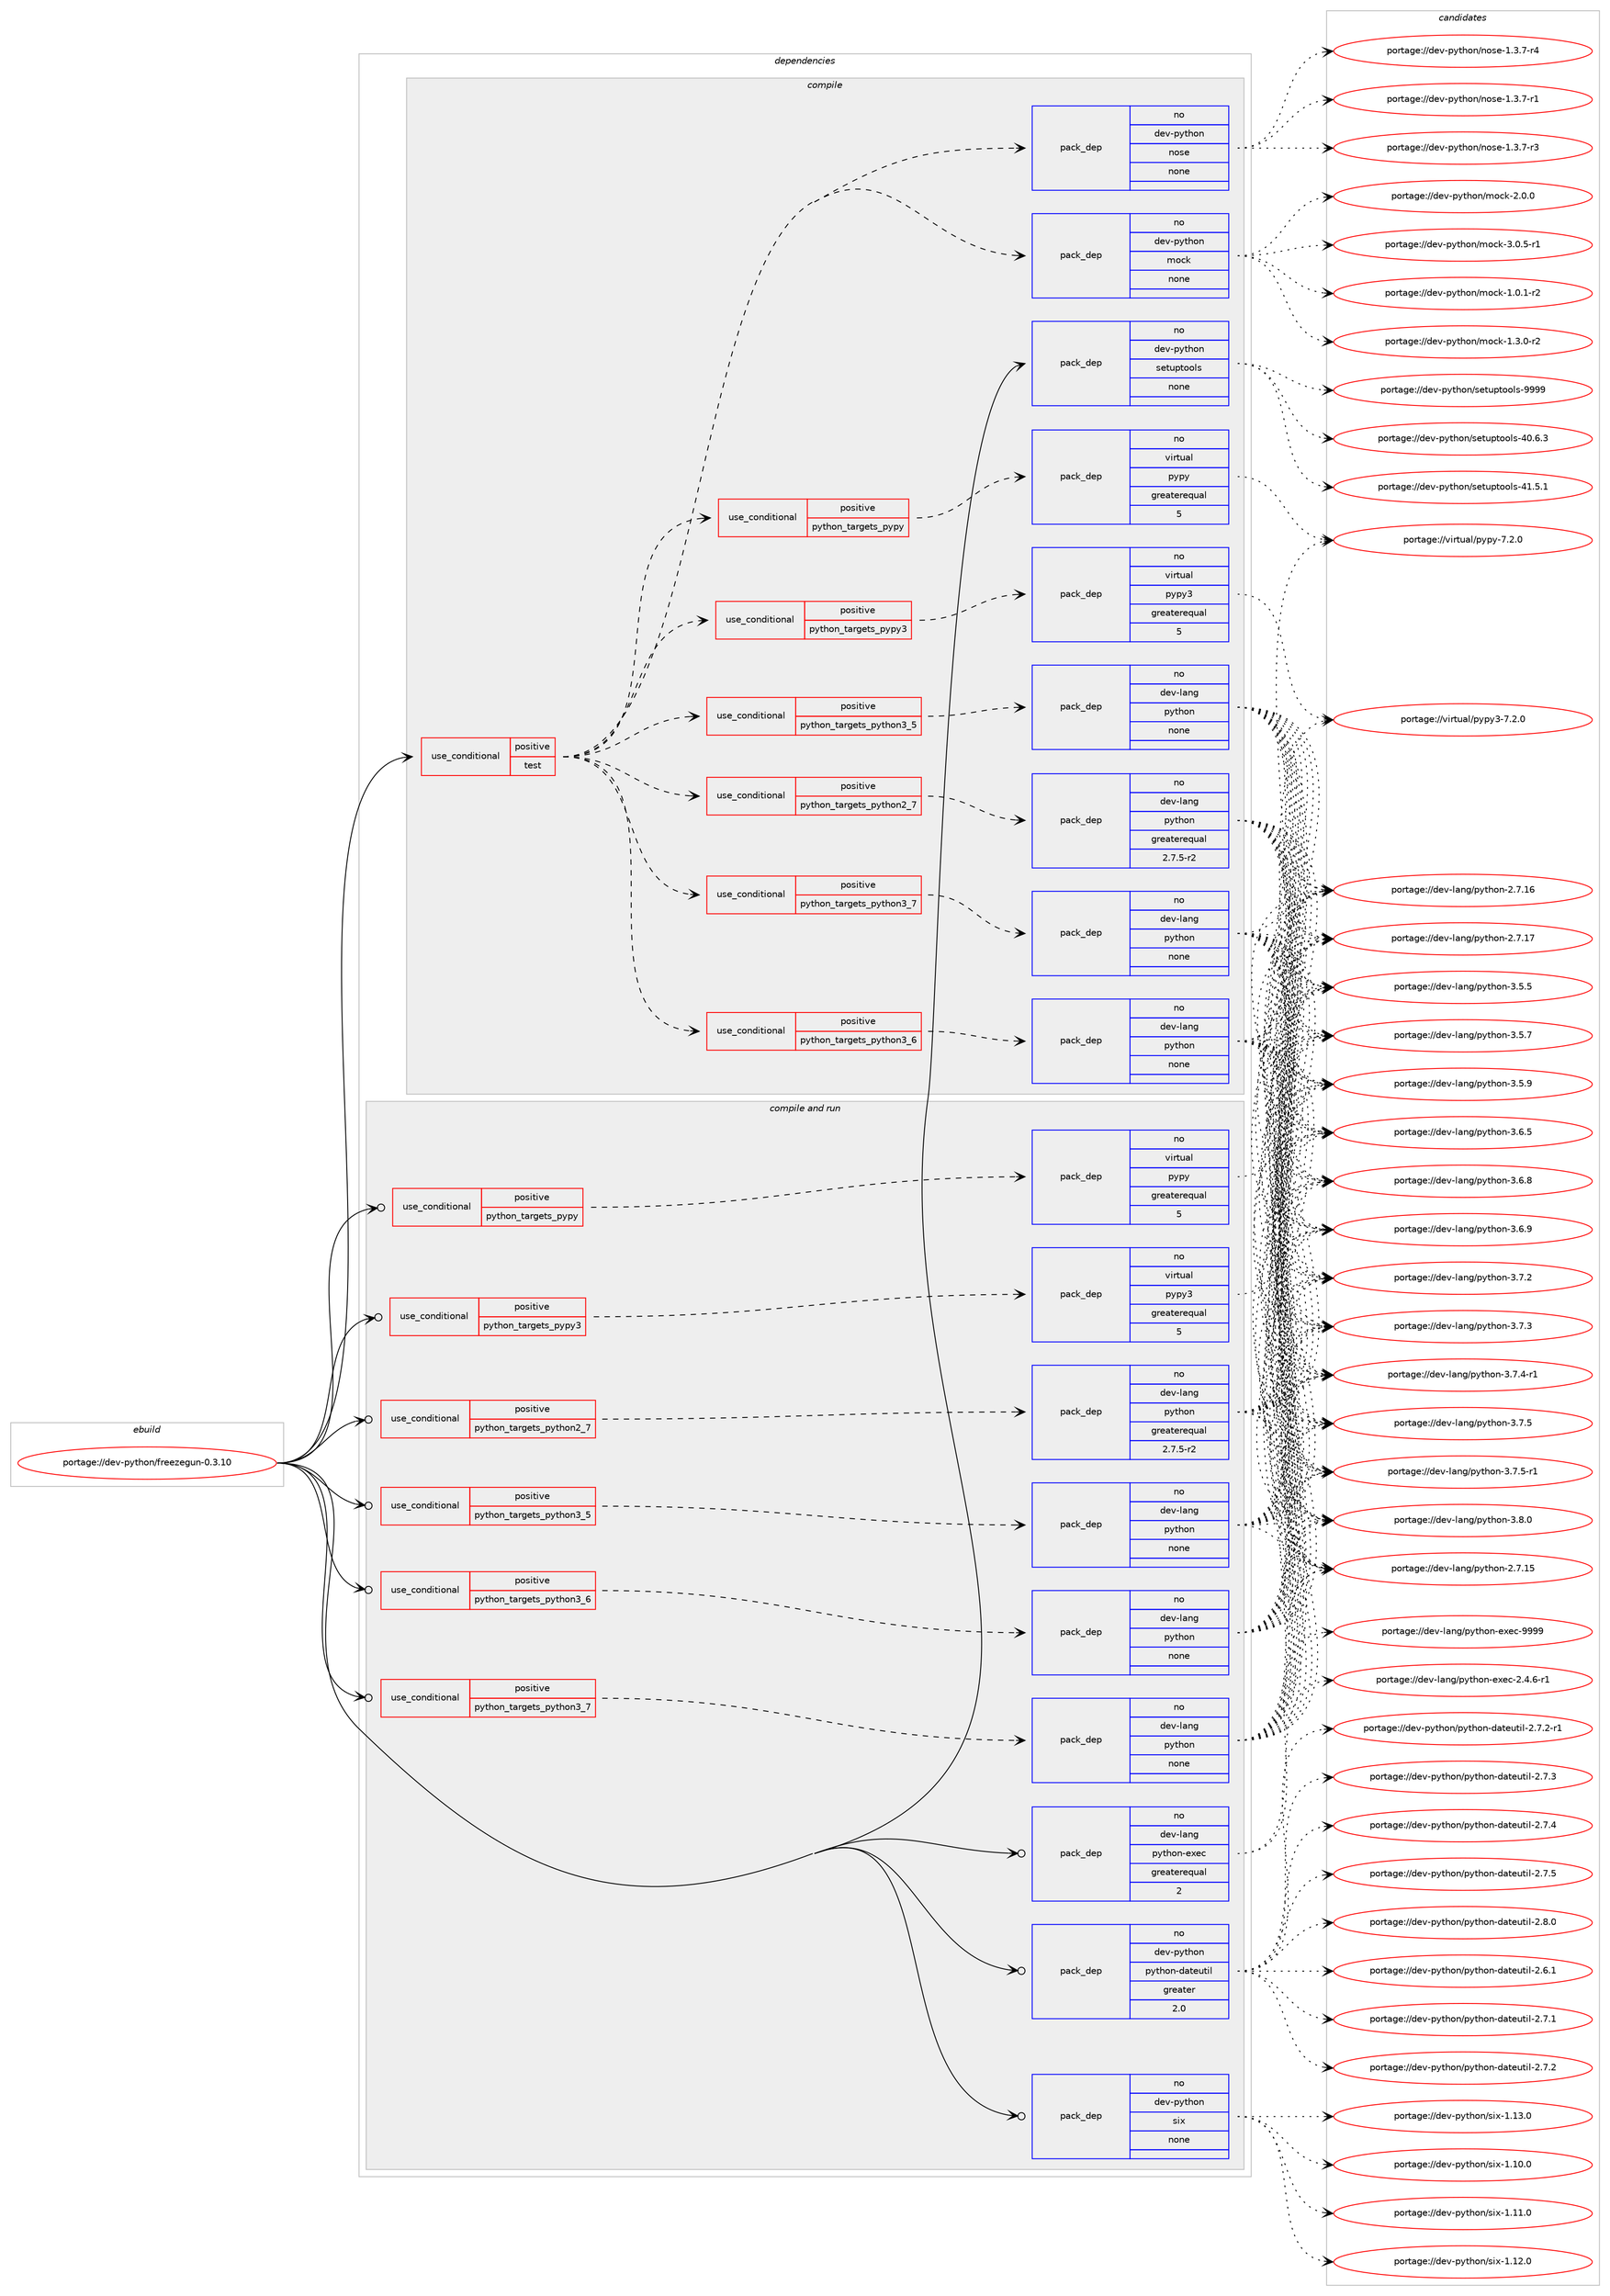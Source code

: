 digraph prolog {

# *************
# Graph options
# *************

newrank=true;
concentrate=true;
compound=true;
graph [rankdir=LR,fontname=Helvetica,fontsize=10,ranksep=1.5];#, ranksep=2.5, nodesep=0.2];
edge  [arrowhead=vee];
node  [fontname=Helvetica,fontsize=10];

# **********
# The ebuild
# **********

subgraph cluster_leftcol {
color=gray;
rank=same;
label=<<i>ebuild</i>>;
id [label="portage://dev-python/freezegun-0.3.10", color=red, width=4, href="../dev-python/freezegun-0.3.10.svg"];
}

# ****************
# The dependencies
# ****************

subgraph cluster_midcol {
color=gray;
label=<<i>dependencies</i>>;
subgraph cluster_compile {
fillcolor="#eeeeee";
style=filled;
label=<<i>compile</i>>;
subgraph cond28973 {
dependency140592 [label=<<TABLE BORDER="0" CELLBORDER="1" CELLSPACING="0" CELLPADDING="4"><TR><TD ROWSPAN="3" CELLPADDING="10">use_conditional</TD></TR><TR><TD>positive</TD></TR><TR><TD>test</TD></TR></TABLE>>, shape=none, color=red];
subgraph cond28974 {
dependency140593 [label=<<TABLE BORDER="0" CELLBORDER="1" CELLSPACING="0" CELLPADDING="4"><TR><TD ROWSPAN="3" CELLPADDING="10">use_conditional</TD></TR><TR><TD>positive</TD></TR><TR><TD>python_targets_pypy</TD></TR></TABLE>>, shape=none, color=red];
subgraph pack108301 {
dependency140594 [label=<<TABLE BORDER="0" CELLBORDER="1" CELLSPACING="0" CELLPADDING="4" WIDTH="220"><TR><TD ROWSPAN="6" CELLPADDING="30">pack_dep</TD></TR><TR><TD WIDTH="110">no</TD></TR><TR><TD>virtual</TD></TR><TR><TD>pypy</TD></TR><TR><TD>greaterequal</TD></TR><TR><TD>5</TD></TR></TABLE>>, shape=none, color=blue];
}
dependency140593:e -> dependency140594:w [weight=20,style="dashed",arrowhead="vee"];
}
dependency140592:e -> dependency140593:w [weight=20,style="dashed",arrowhead="vee"];
subgraph cond28975 {
dependency140595 [label=<<TABLE BORDER="0" CELLBORDER="1" CELLSPACING="0" CELLPADDING="4"><TR><TD ROWSPAN="3" CELLPADDING="10">use_conditional</TD></TR><TR><TD>positive</TD></TR><TR><TD>python_targets_pypy3</TD></TR></TABLE>>, shape=none, color=red];
subgraph pack108302 {
dependency140596 [label=<<TABLE BORDER="0" CELLBORDER="1" CELLSPACING="0" CELLPADDING="4" WIDTH="220"><TR><TD ROWSPAN="6" CELLPADDING="30">pack_dep</TD></TR><TR><TD WIDTH="110">no</TD></TR><TR><TD>virtual</TD></TR><TR><TD>pypy3</TD></TR><TR><TD>greaterequal</TD></TR><TR><TD>5</TD></TR></TABLE>>, shape=none, color=blue];
}
dependency140595:e -> dependency140596:w [weight=20,style="dashed",arrowhead="vee"];
}
dependency140592:e -> dependency140595:w [weight=20,style="dashed",arrowhead="vee"];
subgraph cond28976 {
dependency140597 [label=<<TABLE BORDER="0" CELLBORDER="1" CELLSPACING="0" CELLPADDING="4"><TR><TD ROWSPAN="3" CELLPADDING="10">use_conditional</TD></TR><TR><TD>positive</TD></TR><TR><TD>python_targets_python2_7</TD></TR></TABLE>>, shape=none, color=red];
subgraph pack108303 {
dependency140598 [label=<<TABLE BORDER="0" CELLBORDER="1" CELLSPACING="0" CELLPADDING="4" WIDTH="220"><TR><TD ROWSPAN="6" CELLPADDING="30">pack_dep</TD></TR><TR><TD WIDTH="110">no</TD></TR><TR><TD>dev-lang</TD></TR><TR><TD>python</TD></TR><TR><TD>greaterequal</TD></TR><TR><TD>2.7.5-r2</TD></TR></TABLE>>, shape=none, color=blue];
}
dependency140597:e -> dependency140598:w [weight=20,style="dashed",arrowhead="vee"];
}
dependency140592:e -> dependency140597:w [weight=20,style="dashed",arrowhead="vee"];
subgraph cond28977 {
dependency140599 [label=<<TABLE BORDER="0" CELLBORDER="1" CELLSPACING="0" CELLPADDING="4"><TR><TD ROWSPAN="3" CELLPADDING="10">use_conditional</TD></TR><TR><TD>positive</TD></TR><TR><TD>python_targets_python3_5</TD></TR></TABLE>>, shape=none, color=red];
subgraph pack108304 {
dependency140600 [label=<<TABLE BORDER="0" CELLBORDER="1" CELLSPACING="0" CELLPADDING="4" WIDTH="220"><TR><TD ROWSPAN="6" CELLPADDING="30">pack_dep</TD></TR><TR><TD WIDTH="110">no</TD></TR><TR><TD>dev-lang</TD></TR><TR><TD>python</TD></TR><TR><TD>none</TD></TR><TR><TD></TD></TR></TABLE>>, shape=none, color=blue];
}
dependency140599:e -> dependency140600:w [weight=20,style="dashed",arrowhead="vee"];
}
dependency140592:e -> dependency140599:w [weight=20,style="dashed",arrowhead="vee"];
subgraph cond28978 {
dependency140601 [label=<<TABLE BORDER="0" CELLBORDER="1" CELLSPACING="0" CELLPADDING="4"><TR><TD ROWSPAN="3" CELLPADDING="10">use_conditional</TD></TR><TR><TD>positive</TD></TR><TR><TD>python_targets_python3_6</TD></TR></TABLE>>, shape=none, color=red];
subgraph pack108305 {
dependency140602 [label=<<TABLE BORDER="0" CELLBORDER="1" CELLSPACING="0" CELLPADDING="4" WIDTH="220"><TR><TD ROWSPAN="6" CELLPADDING="30">pack_dep</TD></TR><TR><TD WIDTH="110">no</TD></TR><TR><TD>dev-lang</TD></TR><TR><TD>python</TD></TR><TR><TD>none</TD></TR><TR><TD></TD></TR></TABLE>>, shape=none, color=blue];
}
dependency140601:e -> dependency140602:w [weight=20,style="dashed",arrowhead="vee"];
}
dependency140592:e -> dependency140601:w [weight=20,style="dashed",arrowhead="vee"];
subgraph cond28979 {
dependency140603 [label=<<TABLE BORDER="0" CELLBORDER="1" CELLSPACING="0" CELLPADDING="4"><TR><TD ROWSPAN="3" CELLPADDING="10">use_conditional</TD></TR><TR><TD>positive</TD></TR><TR><TD>python_targets_python3_7</TD></TR></TABLE>>, shape=none, color=red];
subgraph pack108306 {
dependency140604 [label=<<TABLE BORDER="0" CELLBORDER="1" CELLSPACING="0" CELLPADDING="4" WIDTH="220"><TR><TD ROWSPAN="6" CELLPADDING="30">pack_dep</TD></TR><TR><TD WIDTH="110">no</TD></TR><TR><TD>dev-lang</TD></TR><TR><TD>python</TD></TR><TR><TD>none</TD></TR><TR><TD></TD></TR></TABLE>>, shape=none, color=blue];
}
dependency140603:e -> dependency140604:w [weight=20,style="dashed",arrowhead="vee"];
}
dependency140592:e -> dependency140603:w [weight=20,style="dashed",arrowhead="vee"];
subgraph pack108307 {
dependency140605 [label=<<TABLE BORDER="0" CELLBORDER="1" CELLSPACING="0" CELLPADDING="4" WIDTH="220"><TR><TD ROWSPAN="6" CELLPADDING="30">pack_dep</TD></TR><TR><TD WIDTH="110">no</TD></TR><TR><TD>dev-python</TD></TR><TR><TD>mock</TD></TR><TR><TD>none</TD></TR><TR><TD></TD></TR></TABLE>>, shape=none, color=blue];
}
dependency140592:e -> dependency140605:w [weight=20,style="dashed",arrowhead="vee"];
subgraph pack108308 {
dependency140606 [label=<<TABLE BORDER="0" CELLBORDER="1" CELLSPACING="0" CELLPADDING="4" WIDTH="220"><TR><TD ROWSPAN="6" CELLPADDING="30">pack_dep</TD></TR><TR><TD WIDTH="110">no</TD></TR><TR><TD>dev-python</TD></TR><TR><TD>nose</TD></TR><TR><TD>none</TD></TR><TR><TD></TD></TR></TABLE>>, shape=none, color=blue];
}
dependency140592:e -> dependency140606:w [weight=20,style="dashed",arrowhead="vee"];
}
id:e -> dependency140592:w [weight=20,style="solid",arrowhead="vee"];
subgraph pack108309 {
dependency140607 [label=<<TABLE BORDER="0" CELLBORDER="1" CELLSPACING="0" CELLPADDING="4" WIDTH="220"><TR><TD ROWSPAN="6" CELLPADDING="30">pack_dep</TD></TR><TR><TD WIDTH="110">no</TD></TR><TR><TD>dev-python</TD></TR><TR><TD>setuptools</TD></TR><TR><TD>none</TD></TR><TR><TD></TD></TR></TABLE>>, shape=none, color=blue];
}
id:e -> dependency140607:w [weight=20,style="solid",arrowhead="vee"];
}
subgraph cluster_compileandrun {
fillcolor="#eeeeee";
style=filled;
label=<<i>compile and run</i>>;
subgraph cond28980 {
dependency140608 [label=<<TABLE BORDER="0" CELLBORDER="1" CELLSPACING="0" CELLPADDING="4"><TR><TD ROWSPAN="3" CELLPADDING="10">use_conditional</TD></TR><TR><TD>positive</TD></TR><TR><TD>python_targets_pypy</TD></TR></TABLE>>, shape=none, color=red];
subgraph pack108310 {
dependency140609 [label=<<TABLE BORDER="0" CELLBORDER="1" CELLSPACING="0" CELLPADDING="4" WIDTH="220"><TR><TD ROWSPAN="6" CELLPADDING="30">pack_dep</TD></TR><TR><TD WIDTH="110">no</TD></TR><TR><TD>virtual</TD></TR><TR><TD>pypy</TD></TR><TR><TD>greaterequal</TD></TR><TR><TD>5</TD></TR></TABLE>>, shape=none, color=blue];
}
dependency140608:e -> dependency140609:w [weight=20,style="dashed",arrowhead="vee"];
}
id:e -> dependency140608:w [weight=20,style="solid",arrowhead="odotvee"];
subgraph cond28981 {
dependency140610 [label=<<TABLE BORDER="0" CELLBORDER="1" CELLSPACING="0" CELLPADDING="4"><TR><TD ROWSPAN="3" CELLPADDING="10">use_conditional</TD></TR><TR><TD>positive</TD></TR><TR><TD>python_targets_pypy3</TD></TR></TABLE>>, shape=none, color=red];
subgraph pack108311 {
dependency140611 [label=<<TABLE BORDER="0" CELLBORDER="1" CELLSPACING="0" CELLPADDING="4" WIDTH="220"><TR><TD ROWSPAN="6" CELLPADDING="30">pack_dep</TD></TR><TR><TD WIDTH="110">no</TD></TR><TR><TD>virtual</TD></TR><TR><TD>pypy3</TD></TR><TR><TD>greaterequal</TD></TR><TR><TD>5</TD></TR></TABLE>>, shape=none, color=blue];
}
dependency140610:e -> dependency140611:w [weight=20,style="dashed",arrowhead="vee"];
}
id:e -> dependency140610:w [weight=20,style="solid",arrowhead="odotvee"];
subgraph cond28982 {
dependency140612 [label=<<TABLE BORDER="0" CELLBORDER="1" CELLSPACING="0" CELLPADDING="4"><TR><TD ROWSPAN="3" CELLPADDING="10">use_conditional</TD></TR><TR><TD>positive</TD></TR><TR><TD>python_targets_python2_7</TD></TR></TABLE>>, shape=none, color=red];
subgraph pack108312 {
dependency140613 [label=<<TABLE BORDER="0" CELLBORDER="1" CELLSPACING="0" CELLPADDING="4" WIDTH="220"><TR><TD ROWSPAN="6" CELLPADDING="30">pack_dep</TD></TR><TR><TD WIDTH="110">no</TD></TR><TR><TD>dev-lang</TD></TR><TR><TD>python</TD></TR><TR><TD>greaterequal</TD></TR><TR><TD>2.7.5-r2</TD></TR></TABLE>>, shape=none, color=blue];
}
dependency140612:e -> dependency140613:w [weight=20,style="dashed",arrowhead="vee"];
}
id:e -> dependency140612:w [weight=20,style="solid",arrowhead="odotvee"];
subgraph cond28983 {
dependency140614 [label=<<TABLE BORDER="0" CELLBORDER="1" CELLSPACING="0" CELLPADDING="4"><TR><TD ROWSPAN="3" CELLPADDING="10">use_conditional</TD></TR><TR><TD>positive</TD></TR><TR><TD>python_targets_python3_5</TD></TR></TABLE>>, shape=none, color=red];
subgraph pack108313 {
dependency140615 [label=<<TABLE BORDER="0" CELLBORDER="1" CELLSPACING="0" CELLPADDING="4" WIDTH="220"><TR><TD ROWSPAN="6" CELLPADDING="30">pack_dep</TD></TR><TR><TD WIDTH="110">no</TD></TR><TR><TD>dev-lang</TD></TR><TR><TD>python</TD></TR><TR><TD>none</TD></TR><TR><TD></TD></TR></TABLE>>, shape=none, color=blue];
}
dependency140614:e -> dependency140615:w [weight=20,style="dashed",arrowhead="vee"];
}
id:e -> dependency140614:w [weight=20,style="solid",arrowhead="odotvee"];
subgraph cond28984 {
dependency140616 [label=<<TABLE BORDER="0" CELLBORDER="1" CELLSPACING="0" CELLPADDING="4"><TR><TD ROWSPAN="3" CELLPADDING="10">use_conditional</TD></TR><TR><TD>positive</TD></TR><TR><TD>python_targets_python3_6</TD></TR></TABLE>>, shape=none, color=red];
subgraph pack108314 {
dependency140617 [label=<<TABLE BORDER="0" CELLBORDER="1" CELLSPACING="0" CELLPADDING="4" WIDTH="220"><TR><TD ROWSPAN="6" CELLPADDING="30">pack_dep</TD></TR><TR><TD WIDTH="110">no</TD></TR><TR><TD>dev-lang</TD></TR><TR><TD>python</TD></TR><TR><TD>none</TD></TR><TR><TD></TD></TR></TABLE>>, shape=none, color=blue];
}
dependency140616:e -> dependency140617:w [weight=20,style="dashed",arrowhead="vee"];
}
id:e -> dependency140616:w [weight=20,style="solid",arrowhead="odotvee"];
subgraph cond28985 {
dependency140618 [label=<<TABLE BORDER="0" CELLBORDER="1" CELLSPACING="0" CELLPADDING="4"><TR><TD ROWSPAN="3" CELLPADDING="10">use_conditional</TD></TR><TR><TD>positive</TD></TR><TR><TD>python_targets_python3_7</TD></TR></TABLE>>, shape=none, color=red];
subgraph pack108315 {
dependency140619 [label=<<TABLE BORDER="0" CELLBORDER="1" CELLSPACING="0" CELLPADDING="4" WIDTH="220"><TR><TD ROWSPAN="6" CELLPADDING="30">pack_dep</TD></TR><TR><TD WIDTH="110">no</TD></TR><TR><TD>dev-lang</TD></TR><TR><TD>python</TD></TR><TR><TD>none</TD></TR><TR><TD></TD></TR></TABLE>>, shape=none, color=blue];
}
dependency140618:e -> dependency140619:w [weight=20,style="dashed",arrowhead="vee"];
}
id:e -> dependency140618:w [weight=20,style="solid",arrowhead="odotvee"];
subgraph pack108316 {
dependency140620 [label=<<TABLE BORDER="0" CELLBORDER="1" CELLSPACING="0" CELLPADDING="4" WIDTH="220"><TR><TD ROWSPAN="6" CELLPADDING="30">pack_dep</TD></TR><TR><TD WIDTH="110">no</TD></TR><TR><TD>dev-lang</TD></TR><TR><TD>python-exec</TD></TR><TR><TD>greaterequal</TD></TR><TR><TD>2</TD></TR></TABLE>>, shape=none, color=blue];
}
id:e -> dependency140620:w [weight=20,style="solid",arrowhead="odotvee"];
subgraph pack108317 {
dependency140621 [label=<<TABLE BORDER="0" CELLBORDER="1" CELLSPACING="0" CELLPADDING="4" WIDTH="220"><TR><TD ROWSPAN="6" CELLPADDING="30">pack_dep</TD></TR><TR><TD WIDTH="110">no</TD></TR><TR><TD>dev-python</TD></TR><TR><TD>python-dateutil</TD></TR><TR><TD>greater</TD></TR><TR><TD>2.0</TD></TR></TABLE>>, shape=none, color=blue];
}
id:e -> dependency140621:w [weight=20,style="solid",arrowhead="odotvee"];
subgraph pack108318 {
dependency140622 [label=<<TABLE BORDER="0" CELLBORDER="1" CELLSPACING="0" CELLPADDING="4" WIDTH="220"><TR><TD ROWSPAN="6" CELLPADDING="30">pack_dep</TD></TR><TR><TD WIDTH="110">no</TD></TR><TR><TD>dev-python</TD></TR><TR><TD>six</TD></TR><TR><TD>none</TD></TR><TR><TD></TD></TR></TABLE>>, shape=none, color=blue];
}
id:e -> dependency140622:w [weight=20,style="solid",arrowhead="odotvee"];
}
subgraph cluster_run {
fillcolor="#eeeeee";
style=filled;
label=<<i>run</i>>;
}
}

# **************
# The candidates
# **************

subgraph cluster_choices {
rank=same;
color=gray;
label=<<i>candidates</i>>;

subgraph choice108301 {
color=black;
nodesep=1;
choiceportage1181051141161179710847112121112121455546504648 [label="portage://virtual/pypy-7.2.0", color=red, width=4,href="../virtual/pypy-7.2.0.svg"];
dependency140594:e -> choiceportage1181051141161179710847112121112121455546504648:w [style=dotted,weight="100"];
}
subgraph choice108302 {
color=black;
nodesep=1;
choiceportage118105114116117971084711212111212151455546504648 [label="portage://virtual/pypy3-7.2.0", color=red, width=4,href="../virtual/pypy3-7.2.0.svg"];
dependency140596:e -> choiceportage118105114116117971084711212111212151455546504648:w [style=dotted,weight="100"];
}
subgraph choice108303 {
color=black;
nodesep=1;
choiceportage10010111845108971101034711212111610411111045504655464953 [label="portage://dev-lang/python-2.7.15", color=red, width=4,href="../dev-lang/python-2.7.15.svg"];
choiceportage10010111845108971101034711212111610411111045504655464954 [label="portage://dev-lang/python-2.7.16", color=red, width=4,href="../dev-lang/python-2.7.16.svg"];
choiceportage10010111845108971101034711212111610411111045504655464955 [label="portage://dev-lang/python-2.7.17", color=red, width=4,href="../dev-lang/python-2.7.17.svg"];
choiceportage100101118451089711010347112121116104111110455146534653 [label="portage://dev-lang/python-3.5.5", color=red, width=4,href="../dev-lang/python-3.5.5.svg"];
choiceportage100101118451089711010347112121116104111110455146534655 [label="portage://dev-lang/python-3.5.7", color=red, width=4,href="../dev-lang/python-3.5.7.svg"];
choiceportage100101118451089711010347112121116104111110455146534657 [label="portage://dev-lang/python-3.5.9", color=red, width=4,href="../dev-lang/python-3.5.9.svg"];
choiceportage100101118451089711010347112121116104111110455146544653 [label="portage://dev-lang/python-3.6.5", color=red, width=4,href="../dev-lang/python-3.6.5.svg"];
choiceportage100101118451089711010347112121116104111110455146544656 [label="portage://dev-lang/python-3.6.8", color=red, width=4,href="../dev-lang/python-3.6.8.svg"];
choiceportage100101118451089711010347112121116104111110455146544657 [label="portage://dev-lang/python-3.6.9", color=red, width=4,href="../dev-lang/python-3.6.9.svg"];
choiceportage100101118451089711010347112121116104111110455146554650 [label="portage://dev-lang/python-3.7.2", color=red, width=4,href="../dev-lang/python-3.7.2.svg"];
choiceportage100101118451089711010347112121116104111110455146554651 [label="portage://dev-lang/python-3.7.3", color=red, width=4,href="../dev-lang/python-3.7.3.svg"];
choiceportage1001011184510897110103471121211161041111104551465546524511449 [label="portage://dev-lang/python-3.7.4-r1", color=red, width=4,href="../dev-lang/python-3.7.4-r1.svg"];
choiceportage100101118451089711010347112121116104111110455146554653 [label="portage://dev-lang/python-3.7.5", color=red, width=4,href="../dev-lang/python-3.7.5.svg"];
choiceportage1001011184510897110103471121211161041111104551465546534511449 [label="portage://dev-lang/python-3.7.5-r1", color=red, width=4,href="../dev-lang/python-3.7.5-r1.svg"];
choiceportage100101118451089711010347112121116104111110455146564648 [label="portage://dev-lang/python-3.8.0", color=red, width=4,href="../dev-lang/python-3.8.0.svg"];
dependency140598:e -> choiceportage10010111845108971101034711212111610411111045504655464953:w [style=dotted,weight="100"];
dependency140598:e -> choiceportage10010111845108971101034711212111610411111045504655464954:w [style=dotted,weight="100"];
dependency140598:e -> choiceportage10010111845108971101034711212111610411111045504655464955:w [style=dotted,weight="100"];
dependency140598:e -> choiceportage100101118451089711010347112121116104111110455146534653:w [style=dotted,weight="100"];
dependency140598:e -> choiceportage100101118451089711010347112121116104111110455146534655:w [style=dotted,weight="100"];
dependency140598:e -> choiceportage100101118451089711010347112121116104111110455146534657:w [style=dotted,weight="100"];
dependency140598:e -> choiceportage100101118451089711010347112121116104111110455146544653:w [style=dotted,weight="100"];
dependency140598:e -> choiceportage100101118451089711010347112121116104111110455146544656:w [style=dotted,weight="100"];
dependency140598:e -> choiceportage100101118451089711010347112121116104111110455146544657:w [style=dotted,weight="100"];
dependency140598:e -> choiceportage100101118451089711010347112121116104111110455146554650:w [style=dotted,weight="100"];
dependency140598:e -> choiceportage100101118451089711010347112121116104111110455146554651:w [style=dotted,weight="100"];
dependency140598:e -> choiceportage1001011184510897110103471121211161041111104551465546524511449:w [style=dotted,weight="100"];
dependency140598:e -> choiceportage100101118451089711010347112121116104111110455146554653:w [style=dotted,weight="100"];
dependency140598:e -> choiceportage1001011184510897110103471121211161041111104551465546534511449:w [style=dotted,weight="100"];
dependency140598:e -> choiceportage100101118451089711010347112121116104111110455146564648:w [style=dotted,weight="100"];
}
subgraph choice108304 {
color=black;
nodesep=1;
choiceportage10010111845108971101034711212111610411111045504655464953 [label="portage://dev-lang/python-2.7.15", color=red, width=4,href="../dev-lang/python-2.7.15.svg"];
choiceportage10010111845108971101034711212111610411111045504655464954 [label="portage://dev-lang/python-2.7.16", color=red, width=4,href="../dev-lang/python-2.7.16.svg"];
choiceportage10010111845108971101034711212111610411111045504655464955 [label="portage://dev-lang/python-2.7.17", color=red, width=4,href="../dev-lang/python-2.7.17.svg"];
choiceportage100101118451089711010347112121116104111110455146534653 [label="portage://dev-lang/python-3.5.5", color=red, width=4,href="../dev-lang/python-3.5.5.svg"];
choiceportage100101118451089711010347112121116104111110455146534655 [label="portage://dev-lang/python-3.5.7", color=red, width=4,href="../dev-lang/python-3.5.7.svg"];
choiceportage100101118451089711010347112121116104111110455146534657 [label="portage://dev-lang/python-3.5.9", color=red, width=4,href="../dev-lang/python-3.5.9.svg"];
choiceportage100101118451089711010347112121116104111110455146544653 [label="portage://dev-lang/python-3.6.5", color=red, width=4,href="../dev-lang/python-3.6.5.svg"];
choiceportage100101118451089711010347112121116104111110455146544656 [label="portage://dev-lang/python-3.6.8", color=red, width=4,href="../dev-lang/python-3.6.8.svg"];
choiceportage100101118451089711010347112121116104111110455146544657 [label="portage://dev-lang/python-3.6.9", color=red, width=4,href="../dev-lang/python-3.6.9.svg"];
choiceportage100101118451089711010347112121116104111110455146554650 [label="portage://dev-lang/python-3.7.2", color=red, width=4,href="../dev-lang/python-3.7.2.svg"];
choiceportage100101118451089711010347112121116104111110455146554651 [label="portage://dev-lang/python-3.7.3", color=red, width=4,href="../dev-lang/python-3.7.3.svg"];
choiceportage1001011184510897110103471121211161041111104551465546524511449 [label="portage://dev-lang/python-3.7.4-r1", color=red, width=4,href="../dev-lang/python-3.7.4-r1.svg"];
choiceportage100101118451089711010347112121116104111110455146554653 [label="portage://dev-lang/python-3.7.5", color=red, width=4,href="../dev-lang/python-3.7.5.svg"];
choiceportage1001011184510897110103471121211161041111104551465546534511449 [label="portage://dev-lang/python-3.7.5-r1", color=red, width=4,href="../dev-lang/python-3.7.5-r1.svg"];
choiceportage100101118451089711010347112121116104111110455146564648 [label="portage://dev-lang/python-3.8.0", color=red, width=4,href="../dev-lang/python-3.8.0.svg"];
dependency140600:e -> choiceportage10010111845108971101034711212111610411111045504655464953:w [style=dotted,weight="100"];
dependency140600:e -> choiceportage10010111845108971101034711212111610411111045504655464954:w [style=dotted,weight="100"];
dependency140600:e -> choiceportage10010111845108971101034711212111610411111045504655464955:w [style=dotted,weight="100"];
dependency140600:e -> choiceportage100101118451089711010347112121116104111110455146534653:w [style=dotted,weight="100"];
dependency140600:e -> choiceportage100101118451089711010347112121116104111110455146534655:w [style=dotted,weight="100"];
dependency140600:e -> choiceportage100101118451089711010347112121116104111110455146534657:w [style=dotted,weight="100"];
dependency140600:e -> choiceportage100101118451089711010347112121116104111110455146544653:w [style=dotted,weight="100"];
dependency140600:e -> choiceportage100101118451089711010347112121116104111110455146544656:w [style=dotted,weight="100"];
dependency140600:e -> choiceportage100101118451089711010347112121116104111110455146544657:w [style=dotted,weight="100"];
dependency140600:e -> choiceportage100101118451089711010347112121116104111110455146554650:w [style=dotted,weight="100"];
dependency140600:e -> choiceportage100101118451089711010347112121116104111110455146554651:w [style=dotted,weight="100"];
dependency140600:e -> choiceportage1001011184510897110103471121211161041111104551465546524511449:w [style=dotted,weight="100"];
dependency140600:e -> choiceportage100101118451089711010347112121116104111110455146554653:w [style=dotted,weight="100"];
dependency140600:e -> choiceportage1001011184510897110103471121211161041111104551465546534511449:w [style=dotted,weight="100"];
dependency140600:e -> choiceportage100101118451089711010347112121116104111110455146564648:w [style=dotted,weight="100"];
}
subgraph choice108305 {
color=black;
nodesep=1;
choiceportage10010111845108971101034711212111610411111045504655464953 [label="portage://dev-lang/python-2.7.15", color=red, width=4,href="../dev-lang/python-2.7.15.svg"];
choiceportage10010111845108971101034711212111610411111045504655464954 [label="portage://dev-lang/python-2.7.16", color=red, width=4,href="../dev-lang/python-2.7.16.svg"];
choiceportage10010111845108971101034711212111610411111045504655464955 [label="portage://dev-lang/python-2.7.17", color=red, width=4,href="../dev-lang/python-2.7.17.svg"];
choiceportage100101118451089711010347112121116104111110455146534653 [label="portage://dev-lang/python-3.5.5", color=red, width=4,href="../dev-lang/python-3.5.5.svg"];
choiceportage100101118451089711010347112121116104111110455146534655 [label="portage://dev-lang/python-3.5.7", color=red, width=4,href="../dev-lang/python-3.5.7.svg"];
choiceportage100101118451089711010347112121116104111110455146534657 [label="portage://dev-lang/python-3.5.9", color=red, width=4,href="../dev-lang/python-3.5.9.svg"];
choiceportage100101118451089711010347112121116104111110455146544653 [label="portage://dev-lang/python-3.6.5", color=red, width=4,href="../dev-lang/python-3.6.5.svg"];
choiceportage100101118451089711010347112121116104111110455146544656 [label="portage://dev-lang/python-3.6.8", color=red, width=4,href="../dev-lang/python-3.6.8.svg"];
choiceportage100101118451089711010347112121116104111110455146544657 [label="portage://dev-lang/python-3.6.9", color=red, width=4,href="../dev-lang/python-3.6.9.svg"];
choiceportage100101118451089711010347112121116104111110455146554650 [label="portage://dev-lang/python-3.7.2", color=red, width=4,href="../dev-lang/python-3.7.2.svg"];
choiceportage100101118451089711010347112121116104111110455146554651 [label="portage://dev-lang/python-3.7.3", color=red, width=4,href="../dev-lang/python-3.7.3.svg"];
choiceportage1001011184510897110103471121211161041111104551465546524511449 [label="portage://dev-lang/python-3.7.4-r1", color=red, width=4,href="../dev-lang/python-3.7.4-r1.svg"];
choiceportage100101118451089711010347112121116104111110455146554653 [label="portage://dev-lang/python-3.7.5", color=red, width=4,href="../dev-lang/python-3.7.5.svg"];
choiceportage1001011184510897110103471121211161041111104551465546534511449 [label="portage://dev-lang/python-3.7.5-r1", color=red, width=4,href="../dev-lang/python-3.7.5-r1.svg"];
choiceportage100101118451089711010347112121116104111110455146564648 [label="portage://dev-lang/python-3.8.0", color=red, width=4,href="../dev-lang/python-3.8.0.svg"];
dependency140602:e -> choiceportage10010111845108971101034711212111610411111045504655464953:w [style=dotted,weight="100"];
dependency140602:e -> choiceportage10010111845108971101034711212111610411111045504655464954:w [style=dotted,weight="100"];
dependency140602:e -> choiceportage10010111845108971101034711212111610411111045504655464955:w [style=dotted,weight="100"];
dependency140602:e -> choiceportage100101118451089711010347112121116104111110455146534653:w [style=dotted,weight="100"];
dependency140602:e -> choiceportage100101118451089711010347112121116104111110455146534655:w [style=dotted,weight="100"];
dependency140602:e -> choiceportage100101118451089711010347112121116104111110455146534657:w [style=dotted,weight="100"];
dependency140602:e -> choiceportage100101118451089711010347112121116104111110455146544653:w [style=dotted,weight="100"];
dependency140602:e -> choiceportage100101118451089711010347112121116104111110455146544656:w [style=dotted,weight="100"];
dependency140602:e -> choiceportage100101118451089711010347112121116104111110455146544657:w [style=dotted,weight="100"];
dependency140602:e -> choiceportage100101118451089711010347112121116104111110455146554650:w [style=dotted,weight="100"];
dependency140602:e -> choiceportage100101118451089711010347112121116104111110455146554651:w [style=dotted,weight="100"];
dependency140602:e -> choiceportage1001011184510897110103471121211161041111104551465546524511449:w [style=dotted,weight="100"];
dependency140602:e -> choiceportage100101118451089711010347112121116104111110455146554653:w [style=dotted,weight="100"];
dependency140602:e -> choiceportage1001011184510897110103471121211161041111104551465546534511449:w [style=dotted,weight="100"];
dependency140602:e -> choiceportage100101118451089711010347112121116104111110455146564648:w [style=dotted,weight="100"];
}
subgraph choice108306 {
color=black;
nodesep=1;
choiceportage10010111845108971101034711212111610411111045504655464953 [label="portage://dev-lang/python-2.7.15", color=red, width=4,href="../dev-lang/python-2.7.15.svg"];
choiceportage10010111845108971101034711212111610411111045504655464954 [label="portage://dev-lang/python-2.7.16", color=red, width=4,href="../dev-lang/python-2.7.16.svg"];
choiceportage10010111845108971101034711212111610411111045504655464955 [label="portage://dev-lang/python-2.7.17", color=red, width=4,href="../dev-lang/python-2.7.17.svg"];
choiceportage100101118451089711010347112121116104111110455146534653 [label="portage://dev-lang/python-3.5.5", color=red, width=4,href="../dev-lang/python-3.5.5.svg"];
choiceportage100101118451089711010347112121116104111110455146534655 [label="portage://dev-lang/python-3.5.7", color=red, width=4,href="../dev-lang/python-3.5.7.svg"];
choiceportage100101118451089711010347112121116104111110455146534657 [label="portage://dev-lang/python-3.5.9", color=red, width=4,href="../dev-lang/python-3.5.9.svg"];
choiceportage100101118451089711010347112121116104111110455146544653 [label="portage://dev-lang/python-3.6.5", color=red, width=4,href="../dev-lang/python-3.6.5.svg"];
choiceportage100101118451089711010347112121116104111110455146544656 [label="portage://dev-lang/python-3.6.8", color=red, width=4,href="../dev-lang/python-3.6.8.svg"];
choiceportage100101118451089711010347112121116104111110455146544657 [label="portage://dev-lang/python-3.6.9", color=red, width=4,href="../dev-lang/python-3.6.9.svg"];
choiceportage100101118451089711010347112121116104111110455146554650 [label="portage://dev-lang/python-3.7.2", color=red, width=4,href="../dev-lang/python-3.7.2.svg"];
choiceportage100101118451089711010347112121116104111110455146554651 [label="portage://dev-lang/python-3.7.3", color=red, width=4,href="../dev-lang/python-3.7.3.svg"];
choiceportage1001011184510897110103471121211161041111104551465546524511449 [label="portage://dev-lang/python-3.7.4-r1", color=red, width=4,href="../dev-lang/python-3.7.4-r1.svg"];
choiceportage100101118451089711010347112121116104111110455146554653 [label="portage://dev-lang/python-3.7.5", color=red, width=4,href="../dev-lang/python-3.7.5.svg"];
choiceportage1001011184510897110103471121211161041111104551465546534511449 [label="portage://dev-lang/python-3.7.5-r1", color=red, width=4,href="../dev-lang/python-3.7.5-r1.svg"];
choiceportage100101118451089711010347112121116104111110455146564648 [label="portage://dev-lang/python-3.8.0", color=red, width=4,href="../dev-lang/python-3.8.0.svg"];
dependency140604:e -> choiceportage10010111845108971101034711212111610411111045504655464953:w [style=dotted,weight="100"];
dependency140604:e -> choiceportage10010111845108971101034711212111610411111045504655464954:w [style=dotted,weight="100"];
dependency140604:e -> choiceportage10010111845108971101034711212111610411111045504655464955:w [style=dotted,weight="100"];
dependency140604:e -> choiceportage100101118451089711010347112121116104111110455146534653:w [style=dotted,weight="100"];
dependency140604:e -> choiceportage100101118451089711010347112121116104111110455146534655:w [style=dotted,weight="100"];
dependency140604:e -> choiceportage100101118451089711010347112121116104111110455146534657:w [style=dotted,weight="100"];
dependency140604:e -> choiceportage100101118451089711010347112121116104111110455146544653:w [style=dotted,weight="100"];
dependency140604:e -> choiceportage100101118451089711010347112121116104111110455146544656:w [style=dotted,weight="100"];
dependency140604:e -> choiceportage100101118451089711010347112121116104111110455146544657:w [style=dotted,weight="100"];
dependency140604:e -> choiceportage100101118451089711010347112121116104111110455146554650:w [style=dotted,weight="100"];
dependency140604:e -> choiceportage100101118451089711010347112121116104111110455146554651:w [style=dotted,weight="100"];
dependency140604:e -> choiceportage1001011184510897110103471121211161041111104551465546524511449:w [style=dotted,weight="100"];
dependency140604:e -> choiceportage100101118451089711010347112121116104111110455146554653:w [style=dotted,weight="100"];
dependency140604:e -> choiceportage1001011184510897110103471121211161041111104551465546534511449:w [style=dotted,weight="100"];
dependency140604:e -> choiceportage100101118451089711010347112121116104111110455146564648:w [style=dotted,weight="100"];
}
subgraph choice108307 {
color=black;
nodesep=1;
choiceportage1001011184511212111610411111047109111991074549464846494511450 [label="portage://dev-python/mock-1.0.1-r2", color=red, width=4,href="../dev-python/mock-1.0.1-r2.svg"];
choiceportage1001011184511212111610411111047109111991074549465146484511450 [label="portage://dev-python/mock-1.3.0-r2", color=red, width=4,href="../dev-python/mock-1.3.0-r2.svg"];
choiceportage100101118451121211161041111104710911199107455046484648 [label="portage://dev-python/mock-2.0.0", color=red, width=4,href="../dev-python/mock-2.0.0.svg"];
choiceportage1001011184511212111610411111047109111991074551464846534511449 [label="portage://dev-python/mock-3.0.5-r1", color=red, width=4,href="../dev-python/mock-3.0.5-r1.svg"];
dependency140605:e -> choiceportage1001011184511212111610411111047109111991074549464846494511450:w [style=dotted,weight="100"];
dependency140605:e -> choiceportage1001011184511212111610411111047109111991074549465146484511450:w [style=dotted,weight="100"];
dependency140605:e -> choiceportage100101118451121211161041111104710911199107455046484648:w [style=dotted,weight="100"];
dependency140605:e -> choiceportage1001011184511212111610411111047109111991074551464846534511449:w [style=dotted,weight="100"];
}
subgraph choice108308 {
color=black;
nodesep=1;
choiceportage10010111845112121116104111110471101111151014549465146554511449 [label="portage://dev-python/nose-1.3.7-r1", color=red, width=4,href="../dev-python/nose-1.3.7-r1.svg"];
choiceportage10010111845112121116104111110471101111151014549465146554511451 [label="portage://dev-python/nose-1.3.7-r3", color=red, width=4,href="../dev-python/nose-1.3.7-r3.svg"];
choiceportage10010111845112121116104111110471101111151014549465146554511452 [label="portage://dev-python/nose-1.3.7-r4", color=red, width=4,href="../dev-python/nose-1.3.7-r4.svg"];
dependency140606:e -> choiceportage10010111845112121116104111110471101111151014549465146554511449:w [style=dotted,weight="100"];
dependency140606:e -> choiceportage10010111845112121116104111110471101111151014549465146554511451:w [style=dotted,weight="100"];
dependency140606:e -> choiceportage10010111845112121116104111110471101111151014549465146554511452:w [style=dotted,weight="100"];
}
subgraph choice108309 {
color=black;
nodesep=1;
choiceportage100101118451121211161041111104711510111611711211611111110811545524846544651 [label="portage://dev-python/setuptools-40.6.3", color=red, width=4,href="../dev-python/setuptools-40.6.3.svg"];
choiceportage100101118451121211161041111104711510111611711211611111110811545524946534649 [label="portage://dev-python/setuptools-41.5.1", color=red, width=4,href="../dev-python/setuptools-41.5.1.svg"];
choiceportage10010111845112121116104111110471151011161171121161111111081154557575757 [label="portage://dev-python/setuptools-9999", color=red, width=4,href="../dev-python/setuptools-9999.svg"];
dependency140607:e -> choiceportage100101118451121211161041111104711510111611711211611111110811545524846544651:w [style=dotted,weight="100"];
dependency140607:e -> choiceportage100101118451121211161041111104711510111611711211611111110811545524946534649:w [style=dotted,weight="100"];
dependency140607:e -> choiceportage10010111845112121116104111110471151011161171121161111111081154557575757:w [style=dotted,weight="100"];
}
subgraph choice108310 {
color=black;
nodesep=1;
choiceportage1181051141161179710847112121112121455546504648 [label="portage://virtual/pypy-7.2.0", color=red, width=4,href="../virtual/pypy-7.2.0.svg"];
dependency140609:e -> choiceportage1181051141161179710847112121112121455546504648:w [style=dotted,weight="100"];
}
subgraph choice108311 {
color=black;
nodesep=1;
choiceportage118105114116117971084711212111212151455546504648 [label="portage://virtual/pypy3-7.2.0", color=red, width=4,href="../virtual/pypy3-7.2.0.svg"];
dependency140611:e -> choiceportage118105114116117971084711212111212151455546504648:w [style=dotted,weight="100"];
}
subgraph choice108312 {
color=black;
nodesep=1;
choiceportage10010111845108971101034711212111610411111045504655464953 [label="portage://dev-lang/python-2.7.15", color=red, width=4,href="../dev-lang/python-2.7.15.svg"];
choiceportage10010111845108971101034711212111610411111045504655464954 [label="portage://dev-lang/python-2.7.16", color=red, width=4,href="../dev-lang/python-2.7.16.svg"];
choiceportage10010111845108971101034711212111610411111045504655464955 [label="portage://dev-lang/python-2.7.17", color=red, width=4,href="../dev-lang/python-2.7.17.svg"];
choiceportage100101118451089711010347112121116104111110455146534653 [label="portage://dev-lang/python-3.5.5", color=red, width=4,href="../dev-lang/python-3.5.5.svg"];
choiceportage100101118451089711010347112121116104111110455146534655 [label="portage://dev-lang/python-3.5.7", color=red, width=4,href="../dev-lang/python-3.5.7.svg"];
choiceportage100101118451089711010347112121116104111110455146534657 [label="portage://dev-lang/python-3.5.9", color=red, width=4,href="../dev-lang/python-3.5.9.svg"];
choiceportage100101118451089711010347112121116104111110455146544653 [label="portage://dev-lang/python-3.6.5", color=red, width=4,href="../dev-lang/python-3.6.5.svg"];
choiceportage100101118451089711010347112121116104111110455146544656 [label="portage://dev-lang/python-3.6.8", color=red, width=4,href="../dev-lang/python-3.6.8.svg"];
choiceportage100101118451089711010347112121116104111110455146544657 [label="portage://dev-lang/python-3.6.9", color=red, width=4,href="../dev-lang/python-3.6.9.svg"];
choiceportage100101118451089711010347112121116104111110455146554650 [label="portage://dev-lang/python-3.7.2", color=red, width=4,href="../dev-lang/python-3.7.2.svg"];
choiceportage100101118451089711010347112121116104111110455146554651 [label="portage://dev-lang/python-3.7.3", color=red, width=4,href="../dev-lang/python-3.7.3.svg"];
choiceportage1001011184510897110103471121211161041111104551465546524511449 [label="portage://dev-lang/python-3.7.4-r1", color=red, width=4,href="../dev-lang/python-3.7.4-r1.svg"];
choiceportage100101118451089711010347112121116104111110455146554653 [label="portage://dev-lang/python-3.7.5", color=red, width=4,href="../dev-lang/python-3.7.5.svg"];
choiceportage1001011184510897110103471121211161041111104551465546534511449 [label="portage://dev-lang/python-3.7.5-r1", color=red, width=4,href="../dev-lang/python-3.7.5-r1.svg"];
choiceportage100101118451089711010347112121116104111110455146564648 [label="portage://dev-lang/python-3.8.0", color=red, width=4,href="../dev-lang/python-3.8.0.svg"];
dependency140613:e -> choiceportage10010111845108971101034711212111610411111045504655464953:w [style=dotted,weight="100"];
dependency140613:e -> choiceportage10010111845108971101034711212111610411111045504655464954:w [style=dotted,weight="100"];
dependency140613:e -> choiceportage10010111845108971101034711212111610411111045504655464955:w [style=dotted,weight="100"];
dependency140613:e -> choiceportage100101118451089711010347112121116104111110455146534653:w [style=dotted,weight="100"];
dependency140613:e -> choiceportage100101118451089711010347112121116104111110455146534655:w [style=dotted,weight="100"];
dependency140613:e -> choiceportage100101118451089711010347112121116104111110455146534657:w [style=dotted,weight="100"];
dependency140613:e -> choiceportage100101118451089711010347112121116104111110455146544653:w [style=dotted,weight="100"];
dependency140613:e -> choiceportage100101118451089711010347112121116104111110455146544656:w [style=dotted,weight="100"];
dependency140613:e -> choiceportage100101118451089711010347112121116104111110455146544657:w [style=dotted,weight="100"];
dependency140613:e -> choiceportage100101118451089711010347112121116104111110455146554650:w [style=dotted,weight="100"];
dependency140613:e -> choiceportage100101118451089711010347112121116104111110455146554651:w [style=dotted,weight="100"];
dependency140613:e -> choiceportage1001011184510897110103471121211161041111104551465546524511449:w [style=dotted,weight="100"];
dependency140613:e -> choiceportage100101118451089711010347112121116104111110455146554653:w [style=dotted,weight="100"];
dependency140613:e -> choiceportage1001011184510897110103471121211161041111104551465546534511449:w [style=dotted,weight="100"];
dependency140613:e -> choiceportage100101118451089711010347112121116104111110455146564648:w [style=dotted,weight="100"];
}
subgraph choice108313 {
color=black;
nodesep=1;
choiceportage10010111845108971101034711212111610411111045504655464953 [label="portage://dev-lang/python-2.7.15", color=red, width=4,href="../dev-lang/python-2.7.15.svg"];
choiceportage10010111845108971101034711212111610411111045504655464954 [label="portage://dev-lang/python-2.7.16", color=red, width=4,href="../dev-lang/python-2.7.16.svg"];
choiceportage10010111845108971101034711212111610411111045504655464955 [label="portage://dev-lang/python-2.7.17", color=red, width=4,href="../dev-lang/python-2.7.17.svg"];
choiceportage100101118451089711010347112121116104111110455146534653 [label="portage://dev-lang/python-3.5.5", color=red, width=4,href="../dev-lang/python-3.5.5.svg"];
choiceportage100101118451089711010347112121116104111110455146534655 [label="portage://dev-lang/python-3.5.7", color=red, width=4,href="../dev-lang/python-3.5.7.svg"];
choiceportage100101118451089711010347112121116104111110455146534657 [label="portage://dev-lang/python-3.5.9", color=red, width=4,href="../dev-lang/python-3.5.9.svg"];
choiceportage100101118451089711010347112121116104111110455146544653 [label="portage://dev-lang/python-3.6.5", color=red, width=4,href="../dev-lang/python-3.6.5.svg"];
choiceportage100101118451089711010347112121116104111110455146544656 [label="portage://dev-lang/python-3.6.8", color=red, width=4,href="../dev-lang/python-3.6.8.svg"];
choiceportage100101118451089711010347112121116104111110455146544657 [label="portage://dev-lang/python-3.6.9", color=red, width=4,href="../dev-lang/python-3.6.9.svg"];
choiceportage100101118451089711010347112121116104111110455146554650 [label="portage://dev-lang/python-3.7.2", color=red, width=4,href="../dev-lang/python-3.7.2.svg"];
choiceportage100101118451089711010347112121116104111110455146554651 [label="portage://dev-lang/python-3.7.3", color=red, width=4,href="../dev-lang/python-3.7.3.svg"];
choiceportage1001011184510897110103471121211161041111104551465546524511449 [label="portage://dev-lang/python-3.7.4-r1", color=red, width=4,href="../dev-lang/python-3.7.4-r1.svg"];
choiceportage100101118451089711010347112121116104111110455146554653 [label="portage://dev-lang/python-3.7.5", color=red, width=4,href="../dev-lang/python-3.7.5.svg"];
choiceportage1001011184510897110103471121211161041111104551465546534511449 [label="portage://dev-lang/python-3.7.5-r1", color=red, width=4,href="../dev-lang/python-3.7.5-r1.svg"];
choiceportage100101118451089711010347112121116104111110455146564648 [label="portage://dev-lang/python-3.8.0", color=red, width=4,href="../dev-lang/python-3.8.0.svg"];
dependency140615:e -> choiceportage10010111845108971101034711212111610411111045504655464953:w [style=dotted,weight="100"];
dependency140615:e -> choiceportage10010111845108971101034711212111610411111045504655464954:w [style=dotted,weight="100"];
dependency140615:e -> choiceportage10010111845108971101034711212111610411111045504655464955:w [style=dotted,weight="100"];
dependency140615:e -> choiceportage100101118451089711010347112121116104111110455146534653:w [style=dotted,weight="100"];
dependency140615:e -> choiceportage100101118451089711010347112121116104111110455146534655:w [style=dotted,weight="100"];
dependency140615:e -> choiceportage100101118451089711010347112121116104111110455146534657:w [style=dotted,weight="100"];
dependency140615:e -> choiceportage100101118451089711010347112121116104111110455146544653:w [style=dotted,weight="100"];
dependency140615:e -> choiceportage100101118451089711010347112121116104111110455146544656:w [style=dotted,weight="100"];
dependency140615:e -> choiceportage100101118451089711010347112121116104111110455146544657:w [style=dotted,weight="100"];
dependency140615:e -> choiceportage100101118451089711010347112121116104111110455146554650:w [style=dotted,weight="100"];
dependency140615:e -> choiceportage100101118451089711010347112121116104111110455146554651:w [style=dotted,weight="100"];
dependency140615:e -> choiceportage1001011184510897110103471121211161041111104551465546524511449:w [style=dotted,weight="100"];
dependency140615:e -> choiceportage100101118451089711010347112121116104111110455146554653:w [style=dotted,weight="100"];
dependency140615:e -> choiceportage1001011184510897110103471121211161041111104551465546534511449:w [style=dotted,weight="100"];
dependency140615:e -> choiceportage100101118451089711010347112121116104111110455146564648:w [style=dotted,weight="100"];
}
subgraph choice108314 {
color=black;
nodesep=1;
choiceportage10010111845108971101034711212111610411111045504655464953 [label="portage://dev-lang/python-2.7.15", color=red, width=4,href="../dev-lang/python-2.7.15.svg"];
choiceportage10010111845108971101034711212111610411111045504655464954 [label="portage://dev-lang/python-2.7.16", color=red, width=4,href="../dev-lang/python-2.7.16.svg"];
choiceportage10010111845108971101034711212111610411111045504655464955 [label="portage://dev-lang/python-2.7.17", color=red, width=4,href="../dev-lang/python-2.7.17.svg"];
choiceportage100101118451089711010347112121116104111110455146534653 [label="portage://dev-lang/python-3.5.5", color=red, width=4,href="../dev-lang/python-3.5.5.svg"];
choiceportage100101118451089711010347112121116104111110455146534655 [label="portage://dev-lang/python-3.5.7", color=red, width=4,href="../dev-lang/python-3.5.7.svg"];
choiceportage100101118451089711010347112121116104111110455146534657 [label="portage://dev-lang/python-3.5.9", color=red, width=4,href="../dev-lang/python-3.5.9.svg"];
choiceportage100101118451089711010347112121116104111110455146544653 [label="portage://dev-lang/python-3.6.5", color=red, width=4,href="../dev-lang/python-3.6.5.svg"];
choiceportage100101118451089711010347112121116104111110455146544656 [label="portage://dev-lang/python-3.6.8", color=red, width=4,href="../dev-lang/python-3.6.8.svg"];
choiceportage100101118451089711010347112121116104111110455146544657 [label="portage://dev-lang/python-3.6.9", color=red, width=4,href="../dev-lang/python-3.6.9.svg"];
choiceportage100101118451089711010347112121116104111110455146554650 [label="portage://dev-lang/python-3.7.2", color=red, width=4,href="../dev-lang/python-3.7.2.svg"];
choiceportage100101118451089711010347112121116104111110455146554651 [label="portage://dev-lang/python-3.7.3", color=red, width=4,href="../dev-lang/python-3.7.3.svg"];
choiceportage1001011184510897110103471121211161041111104551465546524511449 [label="portage://dev-lang/python-3.7.4-r1", color=red, width=4,href="../dev-lang/python-3.7.4-r1.svg"];
choiceportage100101118451089711010347112121116104111110455146554653 [label="portage://dev-lang/python-3.7.5", color=red, width=4,href="../dev-lang/python-3.7.5.svg"];
choiceportage1001011184510897110103471121211161041111104551465546534511449 [label="portage://dev-lang/python-3.7.5-r1", color=red, width=4,href="../dev-lang/python-3.7.5-r1.svg"];
choiceportage100101118451089711010347112121116104111110455146564648 [label="portage://dev-lang/python-3.8.0", color=red, width=4,href="../dev-lang/python-3.8.0.svg"];
dependency140617:e -> choiceportage10010111845108971101034711212111610411111045504655464953:w [style=dotted,weight="100"];
dependency140617:e -> choiceportage10010111845108971101034711212111610411111045504655464954:w [style=dotted,weight="100"];
dependency140617:e -> choiceportage10010111845108971101034711212111610411111045504655464955:w [style=dotted,weight="100"];
dependency140617:e -> choiceportage100101118451089711010347112121116104111110455146534653:w [style=dotted,weight="100"];
dependency140617:e -> choiceportage100101118451089711010347112121116104111110455146534655:w [style=dotted,weight="100"];
dependency140617:e -> choiceportage100101118451089711010347112121116104111110455146534657:w [style=dotted,weight="100"];
dependency140617:e -> choiceportage100101118451089711010347112121116104111110455146544653:w [style=dotted,weight="100"];
dependency140617:e -> choiceportage100101118451089711010347112121116104111110455146544656:w [style=dotted,weight="100"];
dependency140617:e -> choiceportage100101118451089711010347112121116104111110455146544657:w [style=dotted,weight="100"];
dependency140617:e -> choiceportage100101118451089711010347112121116104111110455146554650:w [style=dotted,weight="100"];
dependency140617:e -> choiceportage100101118451089711010347112121116104111110455146554651:w [style=dotted,weight="100"];
dependency140617:e -> choiceportage1001011184510897110103471121211161041111104551465546524511449:w [style=dotted,weight="100"];
dependency140617:e -> choiceportage100101118451089711010347112121116104111110455146554653:w [style=dotted,weight="100"];
dependency140617:e -> choiceportage1001011184510897110103471121211161041111104551465546534511449:w [style=dotted,weight="100"];
dependency140617:e -> choiceportage100101118451089711010347112121116104111110455146564648:w [style=dotted,weight="100"];
}
subgraph choice108315 {
color=black;
nodesep=1;
choiceportage10010111845108971101034711212111610411111045504655464953 [label="portage://dev-lang/python-2.7.15", color=red, width=4,href="../dev-lang/python-2.7.15.svg"];
choiceportage10010111845108971101034711212111610411111045504655464954 [label="portage://dev-lang/python-2.7.16", color=red, width=4,href="../dev-lang/python-2.7.16.svg"];
choiceportage10010111845108971101034711212111610411111045504655464955 [label="portage://dev-lang/python-2.7.17", color=red, width=4,href="../dev-lang/python-2.7.17.svg"];
choiceportage100101118451089711010347112121116104111110455146534653 [label="portage://dev-lang/python-3.5.5", color=red, width=4,href="../dev-lang/python-3.5.5.svg"];
choiceportage100101118451089711010347112121116104111110455146534655 [label="portage://dev-lang/python-3.5.7", color=red, width=4,href="../dev-lang/python-3.5.7.svg"];
choiceportage100101118451089711010347112121116104111110455146534657 [label="portage://dev-lang/python-3.5.9", color=red, width=4,href="../dev-lang/python-3.5.9.svg"];
choiceportage100101118451089711010347112121116104111110455146544653 [label="portage://dev-lang/python-3.6.5", color=red, width=4,href="../dev-lang/python-3.6.5.svg"];
choiceportage100101118451089711010347112121116104111110455146544656 [label="portage://dev-lang/python-3.6.8", color=red, width=4,href="../dev-lang/python-3.6.8.svg"];
choiceportage100101118451089711010347112121116104111110455146544657 [label="portage://dev-lang/python-3.6.9", color=red, width=4,href="../dev-lang/python-3.6.9.svg"];
choiceportage100101118451089711010347112121116104111110455146554650 [label="portage://dev-lang/python-3.7.2", color=red, width=4,href="../dev-lang/python-3.7.2.svg"];
choiceportage100101118451089711010347112121116104111110455146554651 [label="portage://dev-lang/python-3.7.3", color=red, width=4,href="../dev-lang/python-3.7.3.svg"];
choiceportage1001011184510897110103471121211161041111104551465546524511449 [label="portage://dev-lang/python-3.7.4-r1", color=red, width=4,href="../dev-lang/python-3.7.4-r1.svg"];
choiceportage100101118451089711010347112121116104111110455146554653 [label="portage://dev-lang/python-3.7.5", color=red, width=4,href="../dev-lang/python-3.7.5.svg"];
choiceportage1001011184510897110103471121211161041111104551465546534511449 [label="portage://dev-lang/python-3.7.5-r1", color=red, width=4,href="../dev-lang/python-3.7.5-r1.svg"];
choiceportage100101118451089711010347112121116104111110455146564648 [label="portage://dev-lang/python-3.8.0", color=red, width=4,href="../dev-lang/python-3.8.0.svg"];
dependency140619:e -> choiceportage10010111845108971101034711212111610411111045504655464953:w [style=dotted,weight="100"];
dependency140619:e -> choiceportage10010111845108971101034711212111610411111045504655464954:w [style=dotted,weight="100"];
dependency140619:e -> choiceportage10010111845108971101034711212111610411111045504655464955:w [style=dotted,weight="100"];
dependency140619:e -> choiceportage100101118451089711010347112121116104111110455146534653:w [style=dotted,weight="100"];
dependency140619:e -> choiceportage100101118451089711010347112121116104111110455146534655:w [style=dotted,weight="100"];
dependency140619:e -> choiceportage100101118451089711010347112121116104111110455146534657:w [style=dotted,weight="100"];
dependency140619:e -> choiceportage100101118451089711010347112121116104111110455146544653:w [style=dotted,weight="100"];
dependency140619:e -> choiceportage100101118451089711010347112121116104111110455146544656:w [style=dotted,weight="100"];
dependency140619:e -> choiceportage100101118451089711010347112121116104111110455146544657:w [style=dotted,weight="100"];
dependency140619:e -> choiceportage100101118451089711010347112121116104111110455146554650:w [style=dotted,weight="100"];
dependency140619:e -> choiceportage100101118451089711010347112121116104111110455146554651:w [style=dotted,weight="100"];
dependency140619:e -> choiceportage1001011184510897110103471121211161041111104551465546524511449:w [style=dotted,weight="100"];
dependency140619:e -> choiceportage100101118451089711010347112121116104111110455146554653:w [style=dotted,weight="100"];
dependency140619:e -> choiceportage1001011184510897110103471121211161041111104551465546534511449:w [style=dotted,weight="100"];
dependency140619:e -> choiceportage100101118451089711010347112121116104111110455146564648:w [style=dotted,weight="100"];
}
subgraph choice108316 {
color=black;
nodesep=1;
choiceportage10010111845108971101034711212111610411111045101120101994550465246544511449 [label="portage://dev-lang/python-exec-2.4.6-r1", color=red, width=4,href="../dev-lang/python-exec-2.4.6-r1.svg"];
choiceportage10010111845108971101034711212111610411111045101120101994557575757 [label="portage://dev-lang/python-exec-9999", color=red, width=4,href="../dev-lang/python-exec-9999.svg"];
dependency140620:e -> choiceportage10010111845108971101034711212111610411111045101120101994550465246544511449:w [style=dotted,weight="100"];
dependency140620:e -> choiceportage10010111845108971101034711212111610411111045101120101994557575757:w [style=dotted,weight="100"];
}
subgraph choice108317 {
color=black;
nodesep=1;
choiceportage10010111845112121116104111110471121211161041111104510097116101117116105108455046544649 [label="portage://dev-python/python-dateutil-2.6.1", color=red, width=4,href="../dev-python/python-dateutil-2.6.1.svg"];
choiceportage10010111845112121116104111110471121211161041111104510097116101117116105108455046554649 [label="portage://dev-python/python-dateutil-2.7.1", color=red, width=4,href="../dev-python/python-dateutil-2.7.1.svg"];
choiceportage10010111845112121116104111110471121211161041111104510097116101117116105108455046554650 [label="portage://dev-python/python-dateutil-2.7.2", color=red, width=4,href="../dev-python/python-dateutil-2.7.2.svg"];
choiceportage100101118451121211161041111104711212111610411111045100971161011171161051084550465546504511449 [label="portage://dev-python/python-dateutil-2.7.2-r1", color=red, width=4,href="../dev-python/python-dateutil-2.7.2-r1.svg"];
choiceportage10010111845112121116104111110471121211161041111104510097116101117116105108455046554651 [label="portage://dev-python/python-dateutil-2.7.3", color=red, width=4,href="../dev-python/python-dateutil-2.7.3.svg"];
choiceportage10010111845112121116104111110471121211161041111104510097116101117116105108455046554652 [label="portage://dev-python/python-dateutil-2.7.4", color=red, width=4,href="../dev-python/python-dateutil-2.7.4.svg"];
choiceportage10010111845112121116104111110471121211161041111104510097116101117116105108455046554653 [label="portage://dev-python/python-dateutil-2.7.5", color=red, width=4,href="../dev-python/python-dateutil-2.7.5.svg"];
choiceportage10010111845112121116104111110471121211161041111104510097116101117116105108455046564648 [label="portage://dev-python/python-dateutil-2.8.0", color=red, width=4,href="../dev-python/python-dateutil-2.8.0.svg"];
dependency140621:e -> choiceportage10010111845112121116104111110471121211161041111104510097116101117116105108455046544649:w [style=dotted,weight="100"];
dependency140621:e -> choiceportage10010111845112121116104111110471121211161041111104510097116101117116105108455046554649:w [style=dotted,weight="100"];
dependency140621:e -> choiceportage10010111845112121116104111110471121211161041111104510097116101117116105108455046554650:w [style=dotted,weight="100"];
dependency140621:e -> choiceportage100101118451121211161041111104711212111610411111045100971161011171161051084550465546504511449:w [style=dotted,weight="100"];
dependency140621:e -> choiceportage10010111845112121116104111110471121211161041111104510097116101117116105108455046554651:w [style=dotted,weight="100"];
dependency140621:e -> choiceportage10010111845112121116104111110471121211161041111104510097116101117116105108455046554652:w [style=dotted,weight="100"];
dependency140621:e -> choiceportage10010111845112121116104111110471121211161041111104510097116101117116105108455046554653:w [style=dotted,weight="100"];
dependency140621:e -> choiceportage10010111845112121116104111110471121211161041111104510097116101117116105108455046564648:w [style=dotted,weight="100"];
}
subgraph choice108318 {
color=black;
nodesep=1;
choiceportage100101118451121211161041111104711510512045494649484648 [label="portage://dev-python/six-1.10.0", color=red, width=4,href="../dev-python/six-1.10.0.svg"];
choiceportage100101118451121211161041111104711510512045494649494648 [label="portage://dev-python/six-1.11.0", color=red, width=4,href="../dev-python/six-1.11.0.svg"];
choiceportage100101118451121211161041111104711510512045494649504648 [label="portage://dev-python/six-1.12.0", color=red, width=4,href="../dev-python/six-1.12.0.svg"];
choiceportage100101118451121211161041111104711510512045494649514648 [label="portage://dev-python/six-1.13.0", color=red, width=4,href="../dev-python/six-1.13.0.svg"];
dependency140622:e -> choiceportage100101118451121211161041111104711510512045494649484648:w [style=dotted,weight="100"];
dependency140622:e -> choiceportage100101118451121211161041111104711510512045494649494648:w [style=dotted,weight="100"];
dependency140622:e -> choiceportage100101118451121211161041111104711510512045494649504648:w [style=dotted,weight="100"];
dependency140622:e -> choiceportage100101118451121211161041111104711510512045494649514648:w [style=dotted,weight="100"];
}
}

}
